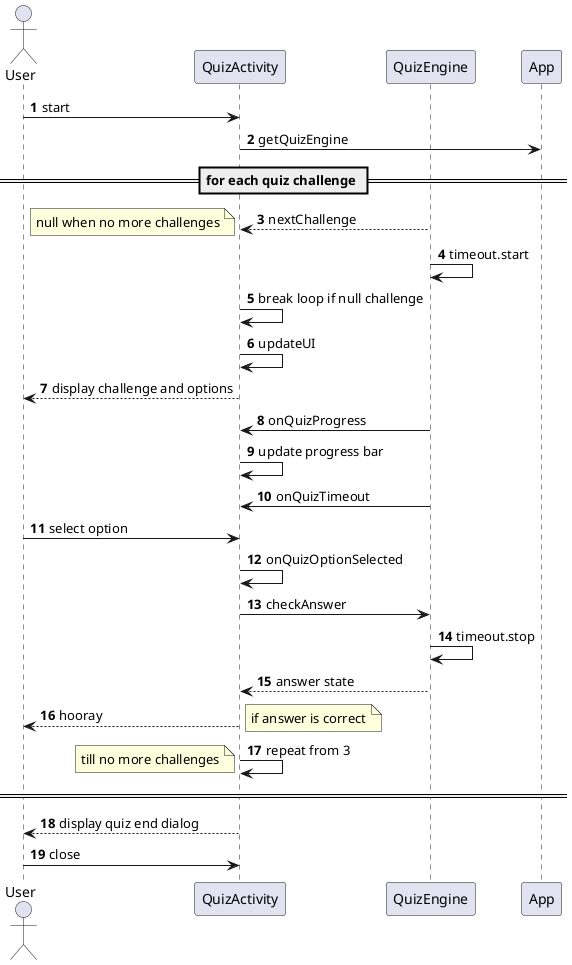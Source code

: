 @startuml
autonumber

actor User
participant QuizActivity
participant QuizEngine
participant App

User -> QuizActivity: start
QuizActivity -> App: getQuizEngine

== for each quiz challenge ==
QuizEngine --> QuizActivity: nextChallenge
note left: null when no more challenges
QuizEngine -> QuizEngine: timeout.start
QuizActivity -> QuizActivity: break loop if null challenge
QuizActivity -> QuizActivity: updateUI

QuizActivity --> User: display challenge and options

QuizEngine -> QuizActivity: onQuizProgress
QuizActivity -> QuizActivity: update progress bar
QuizEngine -> QuizActivity: onQuizTimeout

User -> QuizActivity: select option
QuizActivity -> QuizActivity: onQuizOptionSelected
QuizActivity -> QuizEngine: checkAnswer
QuizEngine -> QuizEngine: timeout.stop
QuizEngine --> QuizActivity: answer state

QuizActivity --> User: hooray
note right: if answer is correct

QuizActivity -> QuizActivity: repeat from 3
note left: till no more challenges
== ==

QuizActivity --> User: display quiz end dialog
User -> QuizActivity: close

@enduml